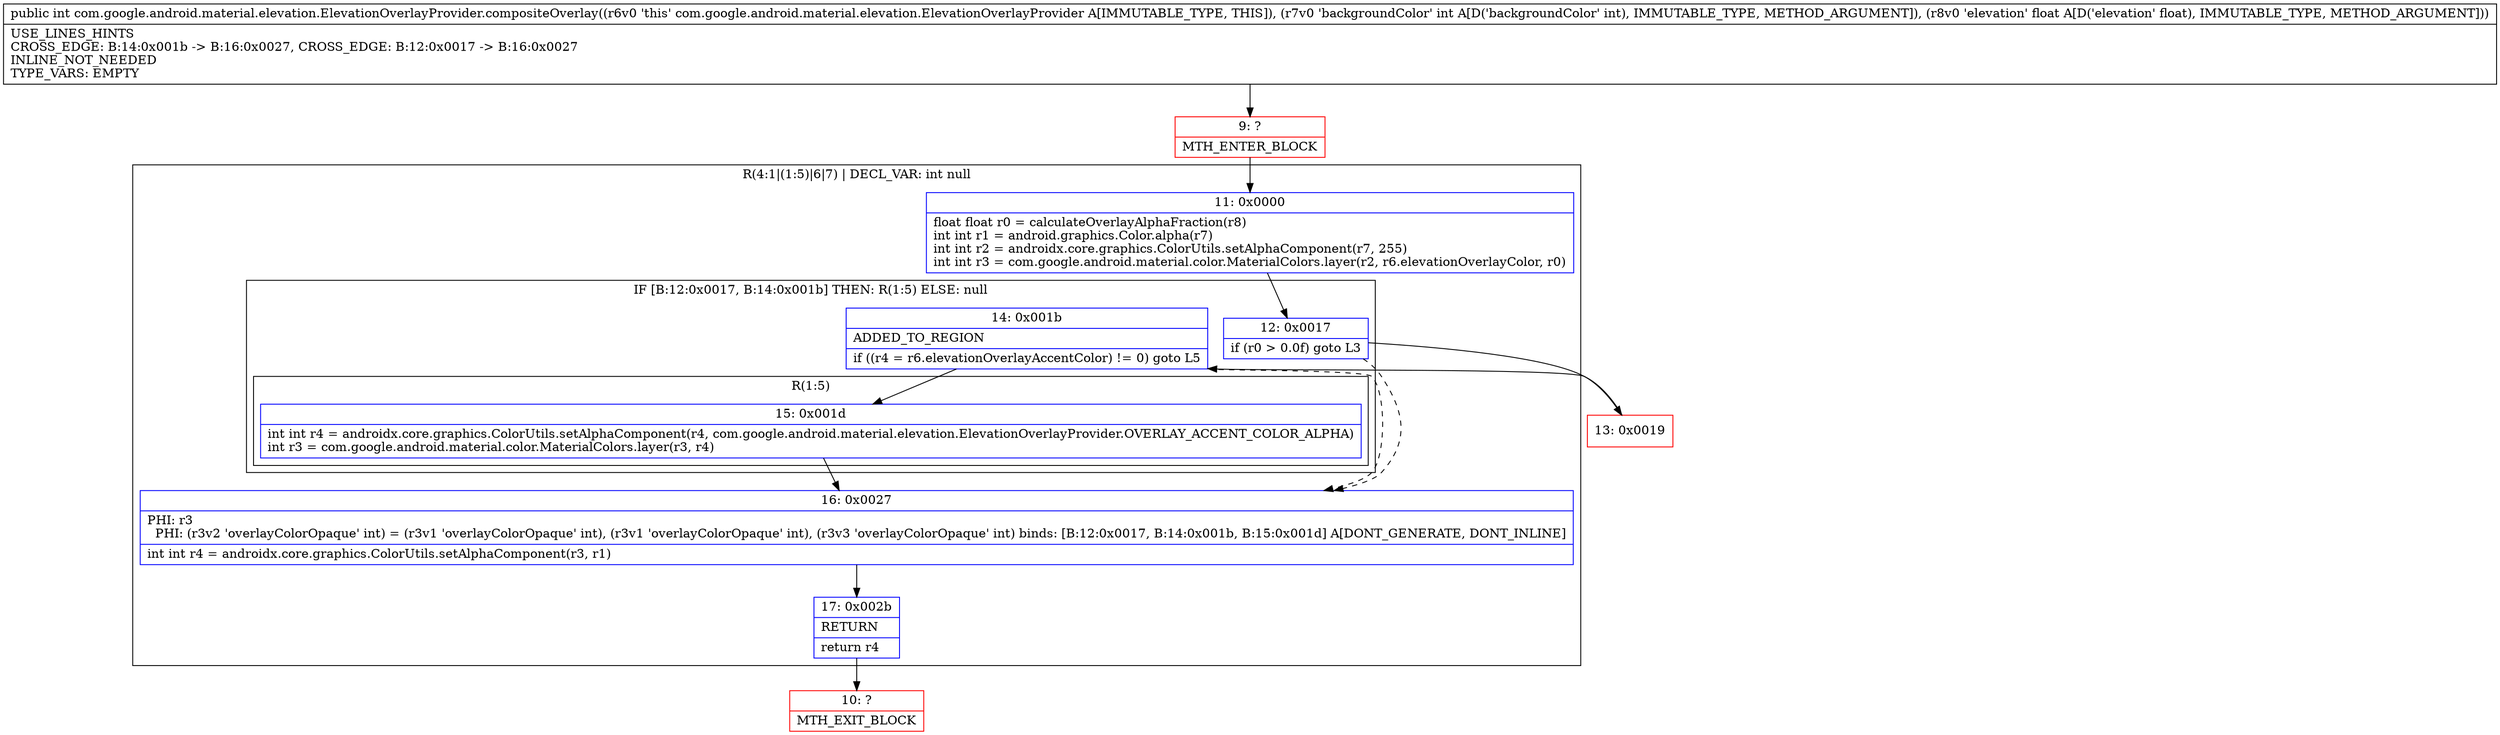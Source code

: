 digraph "CFG forcom.google.android.material.elevation.ElevationOverlayProvider.compositeOverlay(IF)I" {
subgraph cluster_Region_699887120 {
label = "R(4:1|(1:5)|6|7) | DECL_VAR: int null\l";
node [shape=record,color=blue];
Node_11 [shape=record,label="{11\:\ 0x0000|float float r0 = calculateOverlayAlphaFraction(r8)\lint int r1 = android.graphics.Color.alpha(r7)\lint int r2 = androidx.core.graphics.ColorUtils.setAlphaComponent(r7, 255)\lint int r3 = com.google.android.material.color.MaterialColors.layer(r2, r6.elevationOverlayColor, r0)\l}"];
subgraph cluster_IfRegion_1801611733 {
label = "IF [B:12:0x0017, B:14:0x001b] THEN: R(1:5) ELSE: null";
node [shape=record,color=blue];
Node_12 [shape=record,label="{12\:\ 0x0017|if (r0 \> 0.0f) goto L3\l}"];
Node_14 [shape=record,label="{14\:\ 0x001b|ADDED_TO_REGION\l|if ((r4 = r6.elevationOverlayAccentColor) != 0) goto L5\l}"];
subgraph cluster_Region_658321376 {
label = "R(1:5)";
node [shape=record,color=blue];
Node_15 [shape=record,label="{15\:\ 0x001d|int int r4 = androidx.core.graphics.ColorUtils.setAlphaComponent(r4, com.google.android.material.elevation.ElevationOverlayProvider.OVERLAY_ACCENT_COLOR_ALPHA)\lint r3 = com.google.android.material.color.MaterialColors.layer(r3, r4)\l}"];
}
}
Node_16 [shape=record,label="{16\:\ 0x0027|PHI: r3 \l  PHI: (r3v2 'overlayColorOpaque' int) = (r3v1 'overlayColorOpaque' int), (r3v1 'overlayColorOpaque' int), (r3v3 'overlayColorOpaque' int) binds: [B:12:0x0017, B:14:0x001b, B:15:0x001d] A[DONT_GENERATE, DONT_INLINE]\l|int int r4 = androidx.core.graphics.ColorUtils.setAlphaComponent(r3, r1)\l}"];
Node_17 [shape=record,label="{17\:\ 0x002b|RETURN\l|return r4\l}"];
}
Node_9 [shape=record,color=red,label="{9\:\ ?|MTH_ENTER_BLOCK\l}"];
Node_13 [shape=record,color=red,label="{13\:\ 0x0019}"];
Node_10 [shape=record,color=red,label="{10\:\ ?|MTH_EXIT_BLOCK\l}"];
MethodNode[shape=record,label="{public int com.google.android.material.elevation.ElevationOverlayProvider.compositeOverlay((r6v0 'this' com.google.android.material.elevation.ElevationOverlayProvider A[IMMUTABLE_TYPE, THIS]), (r7v0 'backgroundColor' int A[D('backgroundColor' int), IMMUTABLE_TYPE, METHOD_ARGUMENT]), (r8v0 'elevation' float A[D('elevation' float), IMMUTABLE_TYPE, METHOD_ARGUMENT]))  | USE_LINES_HINTS\lCROSS_EDGE: B:14:0x001b \-\> B:16:0x0027, CROSS_EDGE: B:12:0x0017 \-\> B:16:0x0027\lINLINE_NOT_NEEDED\lTYPE_VARS: EMPTY\l}"];
MethodNode -> Node_9;Node_11 -> Node_12;
Node_12 -> Node_13;
Node_12 -> Node_16[style=dashed];
Node_14 -> Node_15;
Node_14 -> Node_16[style=dashed];
Node_15 -> Node_16;
Node_16 -> Node_17;
Node_17 -> Node_10;
Node_9 -> Node_11;
Node_13 -> Node_14;
}

